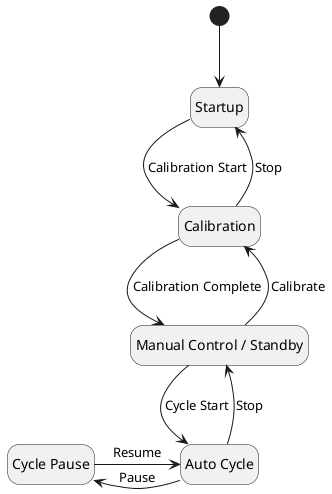 @startuml
hide empty description

' ### Primary States ###
state "Startup" as startup
state "Calibration" as calibration
state "Manual Control / Standby" as standby
state "Auto Cycle" as cycle
state "Cycle Pause" as pause


' ### Primary State Flows ###
[*] -down-> startup
startup -down-> calibration: Calibration Start
calibration -up-> startup: Stop
calibration --> standby: Calibration Complete
' standby -> standby: Stop
standby -down-> cycle: Cycle Start
cycle -up-> standby: Stop
standby -up-> calibration: Calibrate
cycle -left-> pause: Pause
pause -right-> cycle: Resume

@enduml